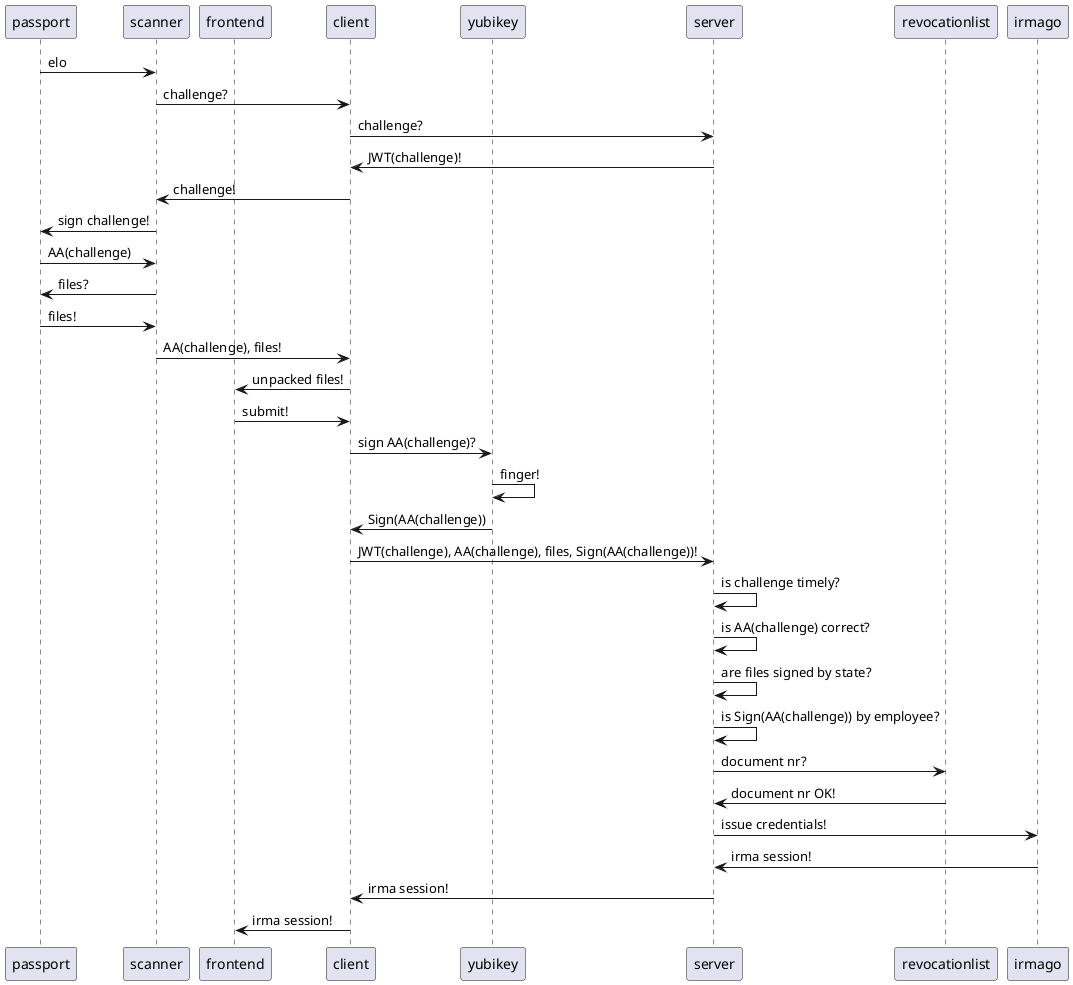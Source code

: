 @startuml
participant passport
participant scanner
participant frontend
participant client
participant yubikey
participant server
participant revocationlist
participant irmago

passport->scanner: elo
scanner->client: challenge?
client->server: challenge?
server->client: JWT(challenge)!
client->scanner: challenge!
scanner->passport: sign challenge!
passport->scanner: AA(challenge)
scanner->passport: files?
passport->scanner: files!
scanner->client: AA(challenge), files!
client->frontend: unpacked files!
frontend->client: submit!
client->yubikey: sign AA(challenge)?
yubikey->yubikey: finger!
yubikey->client: Sign(AA(challenge))
client->server: JWT(challenge), AA(challenge), files, Sign(AA(challenge))!
server->server: is challenge timely?
server->server: is AA(challenge) correct?
server->server: are files signed by state?
server->server: is Sign(AA(challenge)) by employee?
server->revocationlist: document nr?
revocationlist->server: document nr OK!
server->irmago: issue credentials!
irmago->server: irma session!
server->client: irma session!
client->frontend: irma session!

@enduml
